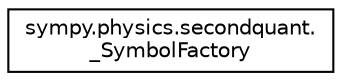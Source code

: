 digraph "Graphical Class Hierarchy"
{
 // LATEX_PDF_SIZE
  edge [fontname="Helvetica",fontsize="10",labelfontname="Helvetica",labelfontsize="10"];
  node [fontname="Helvetica",fontsize="10",shape=record];
  rankdir="LR";
  Node0 [label="sympy.physics.secondquant.\l_SymbolFactory",height=0.2,width=0.4,color="black", fillcolor="white", style="filled",URL="$classsympy_1_1physics_1_1secondquant_1_1__SymbolFactory.html",tooltip=" "];
}
